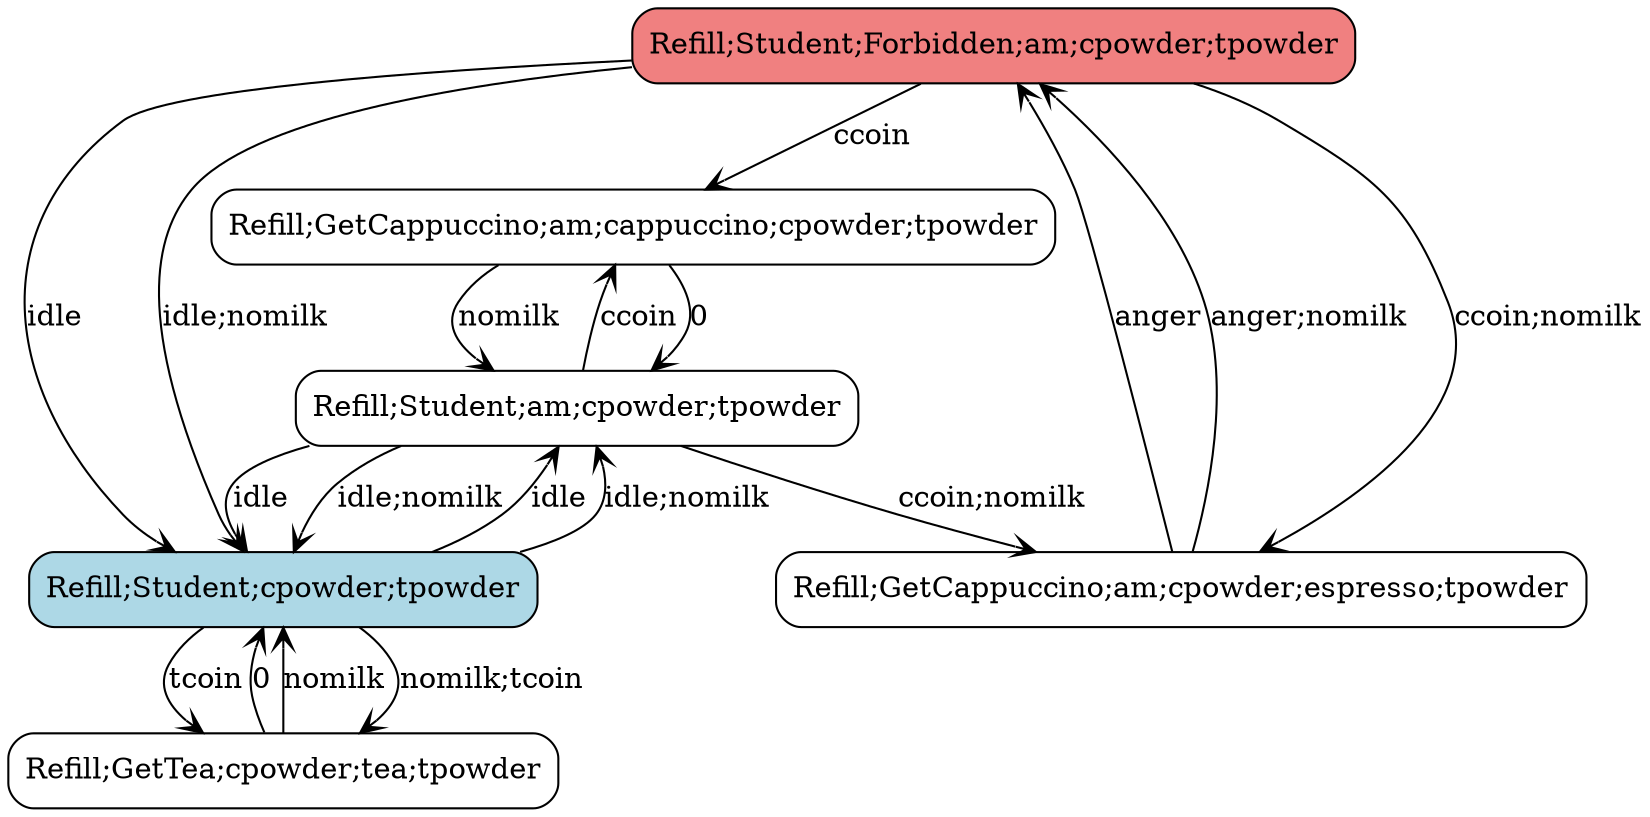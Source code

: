 digraph G {

node [shape=box, style="filled, rounded"]
edge [arrowhead = vee]

"refill;student;Forbidden;am;cpowder;tpowder" [ label = "Refill;Student;Forbidden;am;cpowder;tpowder", fillcolor=lightcoral];
"refill;getcappuccino;am;cappuccino;cpowder;tpowder" [ label = "Refill;GetCappuccino;am;cappuccino;cpowder;tpowder", fillcolor=white];
"refill;getcappuccino;am;cpowder;espresso;tpowder" [ label = "Refill;GetCappuccino;am;cpowder;espresso;tpowder", fillcolor=white];
"refill;student;am;cpowder;tpowder" [ label = "Refill;Student;am;cpowder;tpowder", fillcolor=white];
"refill;gettea;cpowder;tea;tpowder" [ label = "Refill;GetTea;cpowder;tea;tpowder", fillcolor=white];
"refill;student;cpowder;tpowder" [ label = "Refill;Student;cpowder;tpowder", fillcolor=lightblue];

"refill;gettea;cpowder;tea;tpowder" -> "refill;student;cpowder;tpowder" [ label = "0" ];
"refill;gettea;cpowder;tea;tpowder" -> "refill;student;cpowder;tpowder" [ label = "nomilk" ];
"refill;student;Forbidden;am;cpowder;tpowder" -> "refill;getcappuccino;am;cappuccino;cpowder;tpowder" [ label = "ccoin" ];
"refill;student;Forbidden;am;cpowder;tpowder" -> "refill;getcappuccino;am;cpowder;espresso;tpowder" [ label = "ccoin;nomilk" ];
"refill;student;Forbidden;am;cpowder;tpowder" -> "refill;student;cpowder;tpowder" [ label = "idle" ];
"refill;student;Forbidden;am;cpowder;tpowder" -> "refill;student;cpowder;tpowder" [ label = "idle;nomilk" ];
"refill;getcappuccino;am;cpowder;espresso;tpowder" -> "refill;student;Forbidden;am;cpowder;tpowder" [ label = "anger" ];
"refill;getcappuccino;am;cpowder;espresso;tpowder" -> "refill;student;Forbidden;am;cpowder;tpowder" [ label = "anger;nomilk" ];
"refill;getcappuccino;am;cappuccino;cpowder;tpowder" -> "refill;student;am;cpowder;tpowder" [ label = "0" ];
"refill;getcappuccino;am;cappuccino;cpowder;tpowder" -> "refill;student;am;cpowder;tpowder" [ label = "nomilk" ];
"refill;student;am;cpowder;tpowder" -> "refill;getcappuccino;am;cappuccino;cpowder;tpowder" [ label = "ccoin" ];
"refill;student;am;cpowder;tpowder" -> "refill;getcappuccino;am;cpowder;espresso;tpowder" [ label = "ccoin;nomilk" ];
"refill;student;am;cpowder;tpowder" -> "refill;student;cpowder;tpowder" [ label = "idle" ];
"refill;student;am;cpowder;tpowder" -> "refill;student;cpowder;tpowder" [ label = "idle;nomilk" ];
"refill;student;cpowder;tpowder" -> "refill;student;am;cpowder;tpowder" [ label = "idle" ];
"refill;student;cpowder;tpowder" -> "refill;student;am;cpowder;tpowder" [ label = "idle;nomilk" ];
"refill;student;cpowder;tpowder" -> "refill;gettea;cpowder;tea;tpowder" [ label = "nomilk;tcoin" ];
"refill;student;cpowder;tpowder" -> "refill;gettea;cpowder;tea;tpowder" [ label = "tcoin" ];

}

